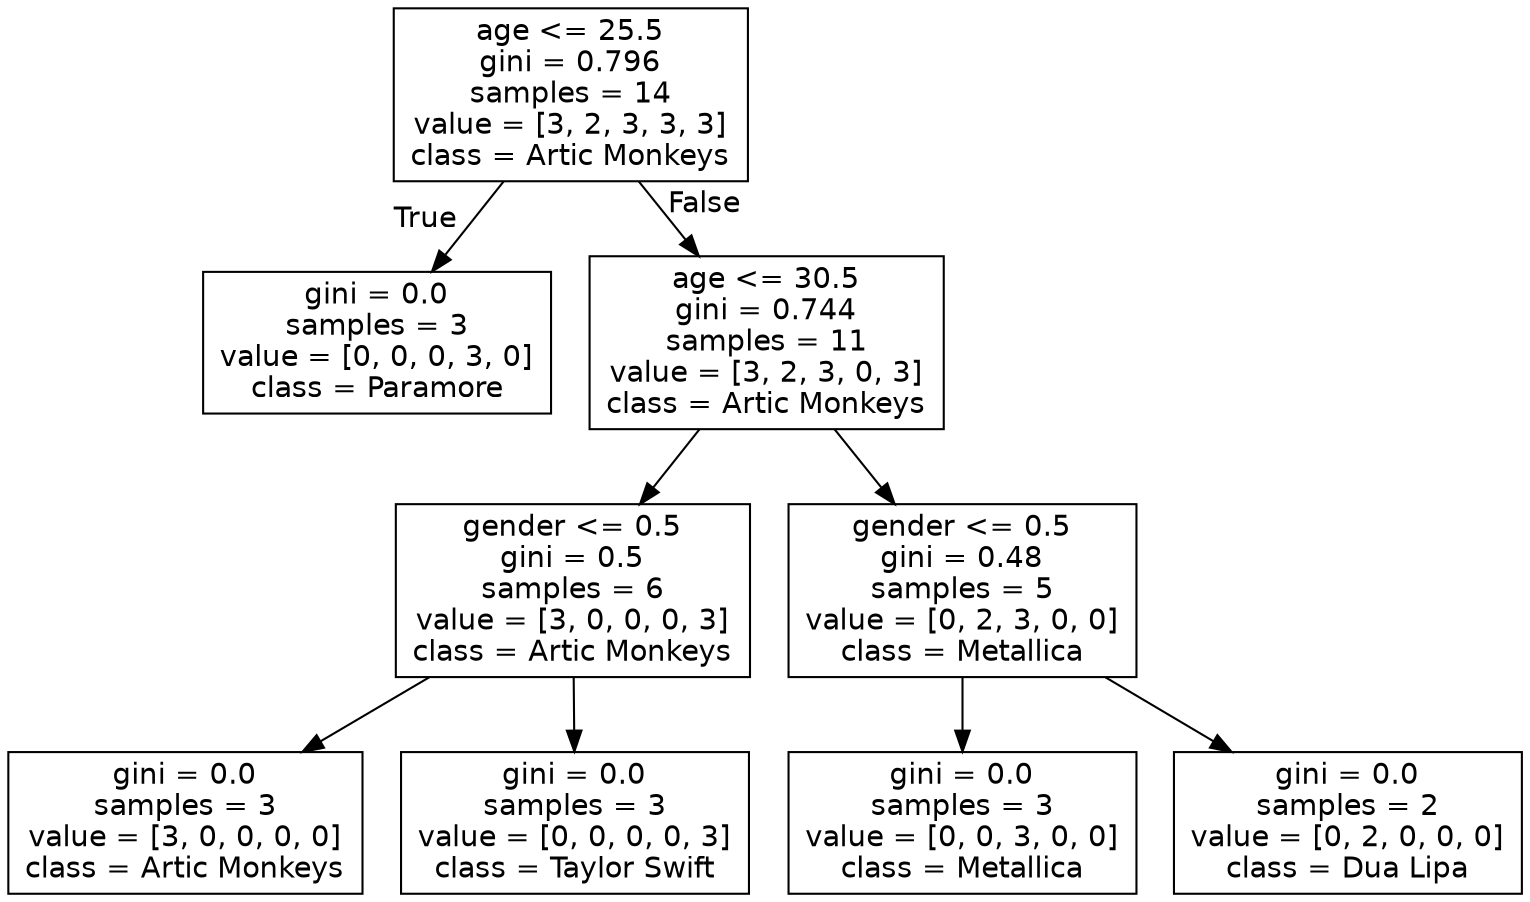 digraph Tree {
node [shape=box, fontname="helvetica"] ;
edge [fontname="helvetica"] ;
0 [label="age <= 25.5\ngini = 0.796\nsamples = 14\nvalue = [3, 2, 3, 3, 3]\nclass = Artic Monkeys"] ;
1 [label="gini = 0.0\nsamples = 3\nvalue = [0, 0, 0, 3, 0]\nclass = Paramore"] ;
0 -> 1 [labeldistance=2.5, labelangle=45, headlabel="True"] ;
2 [label="age <= 30.5\ngini = 0.744\nsamples = 11\nvalue = [3, 2, 3, 0, 3]\nclass = Artic Monkeys"] ;
0 -> 2 [labeldistance=2.5, labelangle=-45, headlabel="False"] ;
3 [label="gender <= 0.5\ngini = 0.5\nsamples = 6\nvalue = [3, 0, 0, 0, 3]\nclass = Artic Monkeys"] ;
2 -> 3 ;
4 [label="gini = 0.0\nsamples = 3\nvalue = [3, 0, 0, 0, 0]\nclass = Artic Monkeys"] ;
3 -> 4 ;
5 [label="gini = 0.0\nsamples = 3\nvalue = [0, 0, 0, 0, 3]\nclass = Taylor Swift"] ;
3 -> 5 ;
6 [label="gender <= 0.5\ngini = 0.48\nsamples = 5\nvalue = [0, 2, 3, 0, 0]\nclass = Metallica"] ;
2 -> 6 ;
7 [label="gini = 0.0\nsamples = 3\nvalue = [0, 0, 3, 0, 0]\nclass = Metallica"] ;
6 -> 7 ;
8 [label="gini = 0.0\nsamples = 2\nvalue = [0, 2, 0, 0, 0]\nclass = Dua Lipa"] ;
6 -> 8 ;
}
